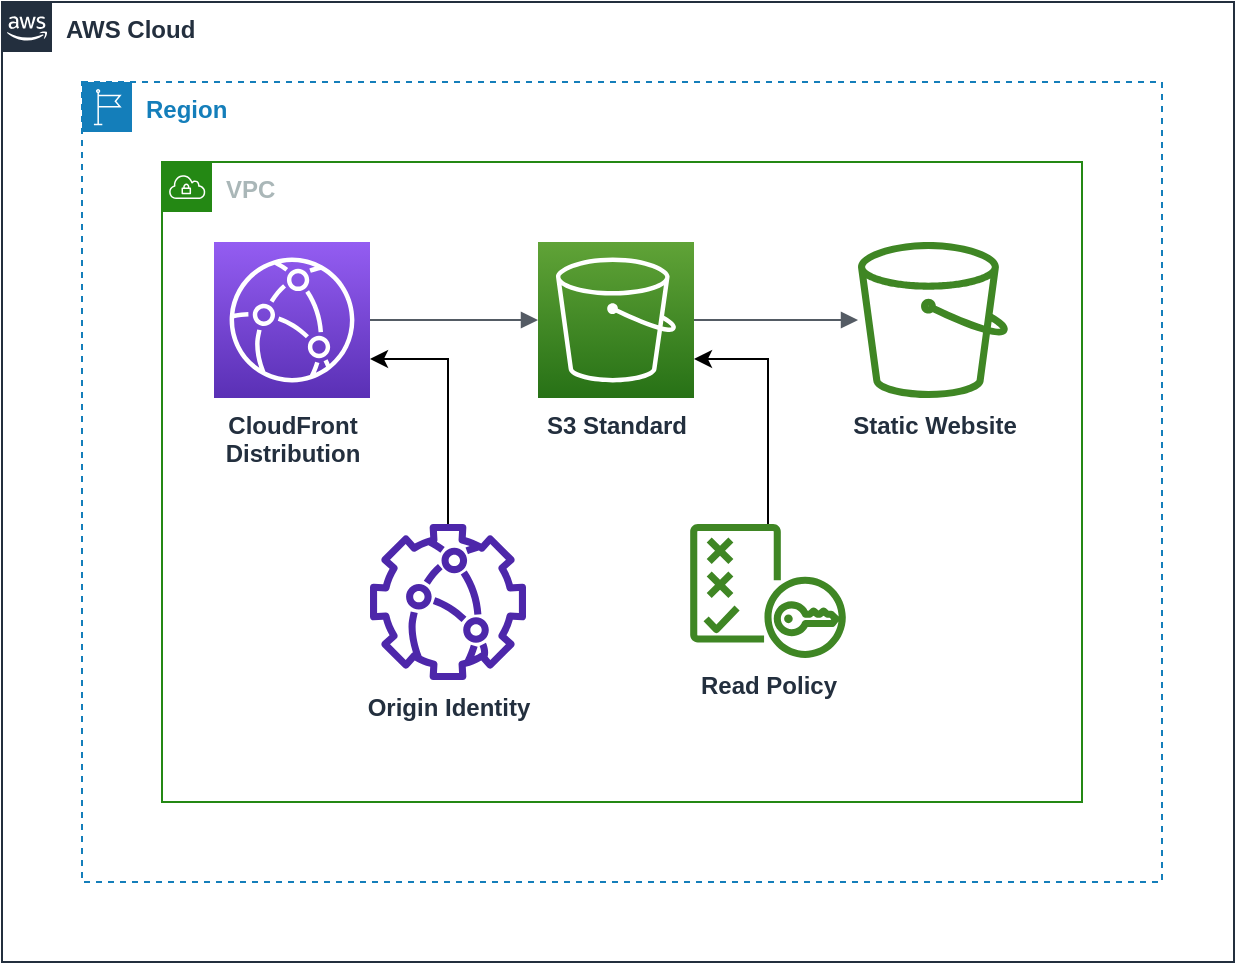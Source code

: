 <mxfile version="20.2.3" type="github">
  <diagram id="GwWV-2D5fkkrKvFTj4aL" name="S3 Static website">
    <mxGraphModel dx="1220" dy="1077" grid="1" gridSize="10" guides="1" tooltips="1" connect="1" arrows="1" fold="1" page="1" pageScale="1" pageWidth="827" pageHeight="583" math="0" shadow="0">
      <root>
        <mxCell id="0" />
        <mxCell id="1" parent="0" />
        <mxCell id="gROJfCUegqSwpk9ElWU_-1" value="AWS Cloud" style="points=[[0,0],[0.25,0],[0.5,0],[0.75,0],[1,0],[1,0.25],[1,0.5],[1,0.75],[1,1],[0.75,1],[0.5,1],[0.25,1],[0,1],[0,0.75],[0,0.5],[0,0.25]];outlineConnect=0;gradientColor=none;html=1;whiteSpace=wrap;fontSize=12;fontStyle=1;container=1;pointerEvents=0;collapsible=0;recursiveResize=0;shape=mxgraph.aws4.group;grIcon=mxgraph.aws4.group_aws_cloud_alt;strokeColor=#232F3E;fillColor=none;verticalAlign=top;align=left;spacingLeft=30;fontColor=#232F3E;dashed=0;" parent="1" vertex="1">
          <mxGeometry x="14" y="40" width="616" height="480" as="geometry" />
        </mxCell>
        <mxCell id="gROJfCUegqSwpk9ElWU_-2" value="Region" style="points=[[0,0],[0.25,0],[0.5,0],[0.75,0],[1,0],[1,0.25],[1,0.5],[1,0.75],[1,1],[0.75,1],[0.5,1],[0.25,1],[0,1],[0,0.75],[0,0.5],[0,0.25]];outlineConnect=0;gradientColor=none;html=1;whiteSpace=wrap;fontSize=12;fontStyle=1;container=1;pointerEvents=0;collapsible=0;recursiveResize=0;shape=mxgraph.aws4.group;grIcon=mxgraph.aws4.group_region;strokeColor=#147EBA;fillColor=none;verticalAlign=top;align=left;spacingLeft=30;fontColor=#147EBA;dashed=1;" parent="gROJfCUegqSwpk9ElWU_-1" vertex="1">
          <mxGeometry x="40" y="40" width="540" height="400" as="geometry" />
        </mxCell>
        <mxCell id="gROJfCUegqSwpk9ElWU_-3" value="VPC" style="points=[[0,0],[0.25,0],[0.5,0],[0.75,0],[1,0],[1,0.25],[1,0.5],[1,0.75],[1,1],[0.75,1],[0.5,1],[0.25,1],[0,1],[0,0.75],[0,0.5],[0,0.25]];outlineConnect=0;gradientColor=none;html=1;whiteSpace=wrap;fontSize=12;fontStyle=1;container=1;pointerEvents=0;collapsible=0;recursiveResize=0;shape=mxgraph.aws4.group;grIcon=mxgraph.aws4.group_vpc;strokeColor=#248814;fillColor=none;verticalAlign=top;align=left;spacingLeft=30;fontColor=#AAB7B8;dashed=0;" parent="gROJfCUegqSwpk9ElWU_-2" vertex="1">
          <mxGeometry x="40" y="40" width="460" height="320" as="geometry" />
        </mxCell>
        <mxCell id="gROJfCUegqSwpk9ElWU_-5" value="S3 Standard" style="sketch=0;points=[[0,0,0],[0.25,0,0],[0.5,0,0],[0.75,0,0],[1,0,0],[0,1,0],[0.25,1,0],[0.5,1,0],[0.75,1,0],[1,1,0],[0,0.25,0],[0,0.5,0],[0,0.75,0],[1,0.25,0],[1,0.5,0],[1,0.75,0]];outlineConnect=0;fontColor=#232F3E;gradientColor=#60A337;gradientDirection=north;fillColor=#277116;strokeColor=#ffffff;dashed=0;verticalLabelPosition=bottom;verticalAlign=top;align=center;html=1;fontSize=12;fontStyle=1;aspect=fixed;shape=mxgraph.aws4.resourceIcon;resIcon=mxgraph.aws4.s3;" parent="gROJfCUegqSwpk9ElWU_-3" vertex="1">
          <mxGeometry x="188" y="40" width="78" height="78" as="geometry" />
        </mxCell>
        <mxCell id="gROJfCUegqSwpk9ElWU_-7" value="CloudFront&lt;br&gt;Distribution" style="sketch=0;points=[[0,0,0],[0.25,0,0],[0.5,0,0],[0.75,0,0],[1,0,0],[0,1,0],[0.25,1,0],[0.5,1,0],[0.75,1,0],[1,1,0],[0,0.25,0],[0,0.5,0],[0,0.75,0],[1,0.25,0],[1,0.5,0],[1,0.75,0]];outlineConnect=0;fontColor=#232F3E;gradientColor=#945DF2;gradientDirection=north;fillColor=#5A30B5;strokeColor=#ffffff;dashed=0;verticalLabelPosition=bottom;verticalAlign=top;align=center;html=1;fontSize=12;fontStyle=1;aspect=fixed;shape=mxgraph.aws4.resourceIcon;resIcon=mxgraph.aws4.cloudfront;" parent="gROJfCUegqSwpk9ElWU_-3" vertex="1">
          <mxGeometry x="26" y="40" width="78" height="78" as="geometry" />
        </mxCell>
        <mxCell id="gROJfCUegqSwpk9ElWU_-9" value="" style="edgeStyle=orthogonalEdgeStyle;html=1;endArrow=block;elbow=vertical;startArrow=none;endFill=1;strokeColor=#545B64;rounded=0;fontStyle=1" parent="gROJfCUegqSwpk9ElWU_-3" source="gROJfCUegqSwpk9ElWU_-7" target="gROJfCUegqSwpk9ElWU_-5" edge="1">
          <mxGeometry width="100" relative="1" as="geometry">
            <mxPoint x="116" y="209" as="sourcePoint" />
            <mxPoint x="148" y="80" as="targetPoint" />
          </mxGeometry>
        </mxCell>
        <mxCell id="z2Jit_E9ZG0W3tUGCPbE-2" style="edgeStyle=orthogonalEdgeStyle;rounded=0;orthogonalLoop=1;jettySize=auto;html=1;entryX=1;entryY=0.75;entryDx=0;entryDy=0;entryPerimeter=0;" edge="1" parent="gROJfCUegqSwpk9ElWU_-3" source="z2Jit_E9ZG0W3tUGCPbE-1" target="gROJfCUegqSwpk9ElWU_-5">
          <mxGeometry relative="1" as="geometry" />
        </mxCell>
        <mxCell id="z2Jit_E9ZG0W3tUGCPbE-1" value="Read Policy" style="sketch=0;outlineConnect=0;fontColor=#232F3E;gradientColor=none;fillColor=#3F8624;strokeColor=none;dashed=0;verticalLabelPosition=bottom;verticalAlign=top;align=center;html=1;fontSize=12;fontStyle=1;aspect=fixed;pointerEvents=1;shape=mxgraph.aws4.policy;" vertex="1" parent="gROJfCUegqSwpk9ElWU_-3">
          <mxGeometry x="264" y="181" width="78" height="67" as="geometry" />
        </mxCell>
        <mxCell id="z2Jit_E9ZG0W3tUGCPbE-4" style="edgeStyle=orthogonalEdgeStyle;rounded=0;orthogonalLoop=1;jettySize=auto;html=1;entryX=1;entryY=0.75;entryDx=0;entryDy=0;entryPerimeter=0;" edge="1" parent="gROJfCUegqSwpk9ElWU_-3" source="z2Jit_E9ZG0W3tUGCPbE-3" target="gROJfCUegqSwpk9ElWU_-7">
          <mxGeometry relative="1" as="geometry" />
        </mxCell>
        <mxCell id="z2Jit_E9ZG0W3tUGCPbE-3" value="&lt;b&gt;Origin Identity&lt;/b&gt;" style="sketch=0;outlineConnect=0;fontColor=#232F3E;gradientColor=none;fillColor=#4D27AA;strokeColor=none;dashed=0;verticalLabelPosition=bottom;verticalAlign=top;align=center;html=1;fontSize=12;fontStyle=0;aspect=fixed;pointerEvents=1;shape=mxgraph.aws4.cloudfront_functions;" vertex="1" parent="gROJfCUegqSwpk9ElWU_-3">
          <mxGeometry x="104" y="181" width="78" height="78" as="geometry" />
        </mxCell>
        <mxCell id="gROJfCUegqSwpk9ElWU_-10" value="Static Website" style="sketch=0;outlineConnect=0;fontColor=#232F3E;gradientColor=none;fillColor=#3F8624;strokeColor=none;dashed=0;verticalLabelPosition=bottom;verticalAlign=top;align=center;html=1;fontSize=12;fontStyle=1;aspect=fixed;pointerEvents=1;shape=mxgraph.aws4.bucket;" parent="gROJfCUegqSwpk9ElWU_-1" vertex="1">
          <mxGeometry x="428" y="120" width="75" height="78" as="geometry" />
        </mxCell>
        <mxCell id="gROJfCUegqSwpk9ElWU_-11" value="" style="edgeStyle=orthogonalEdgeStyle;html=1;endArrow=block;elbow=vertical;startArrow=none;endFill=1;strokeColor=#545B64;rounded=0;fontStyle=1" parent="gROJfCUegqSwpk9ElWU_-1" source="gROJfCUegqSwpk9ElWU_-5" target="gROJfCUegqSwpk9ElWU_-10" edge="1">
          <mxGeometry width="100" relative="1" as="geometry">
            <mxPoint x="314" y="289" as="sourcePoint" />
            <mxPoint x="398" y="289" as="targetPoint" />
          </mxGeometry>
        </mxCell>
      </root>
    </mxGraphModel>
  </diagram>
</mxfile>
